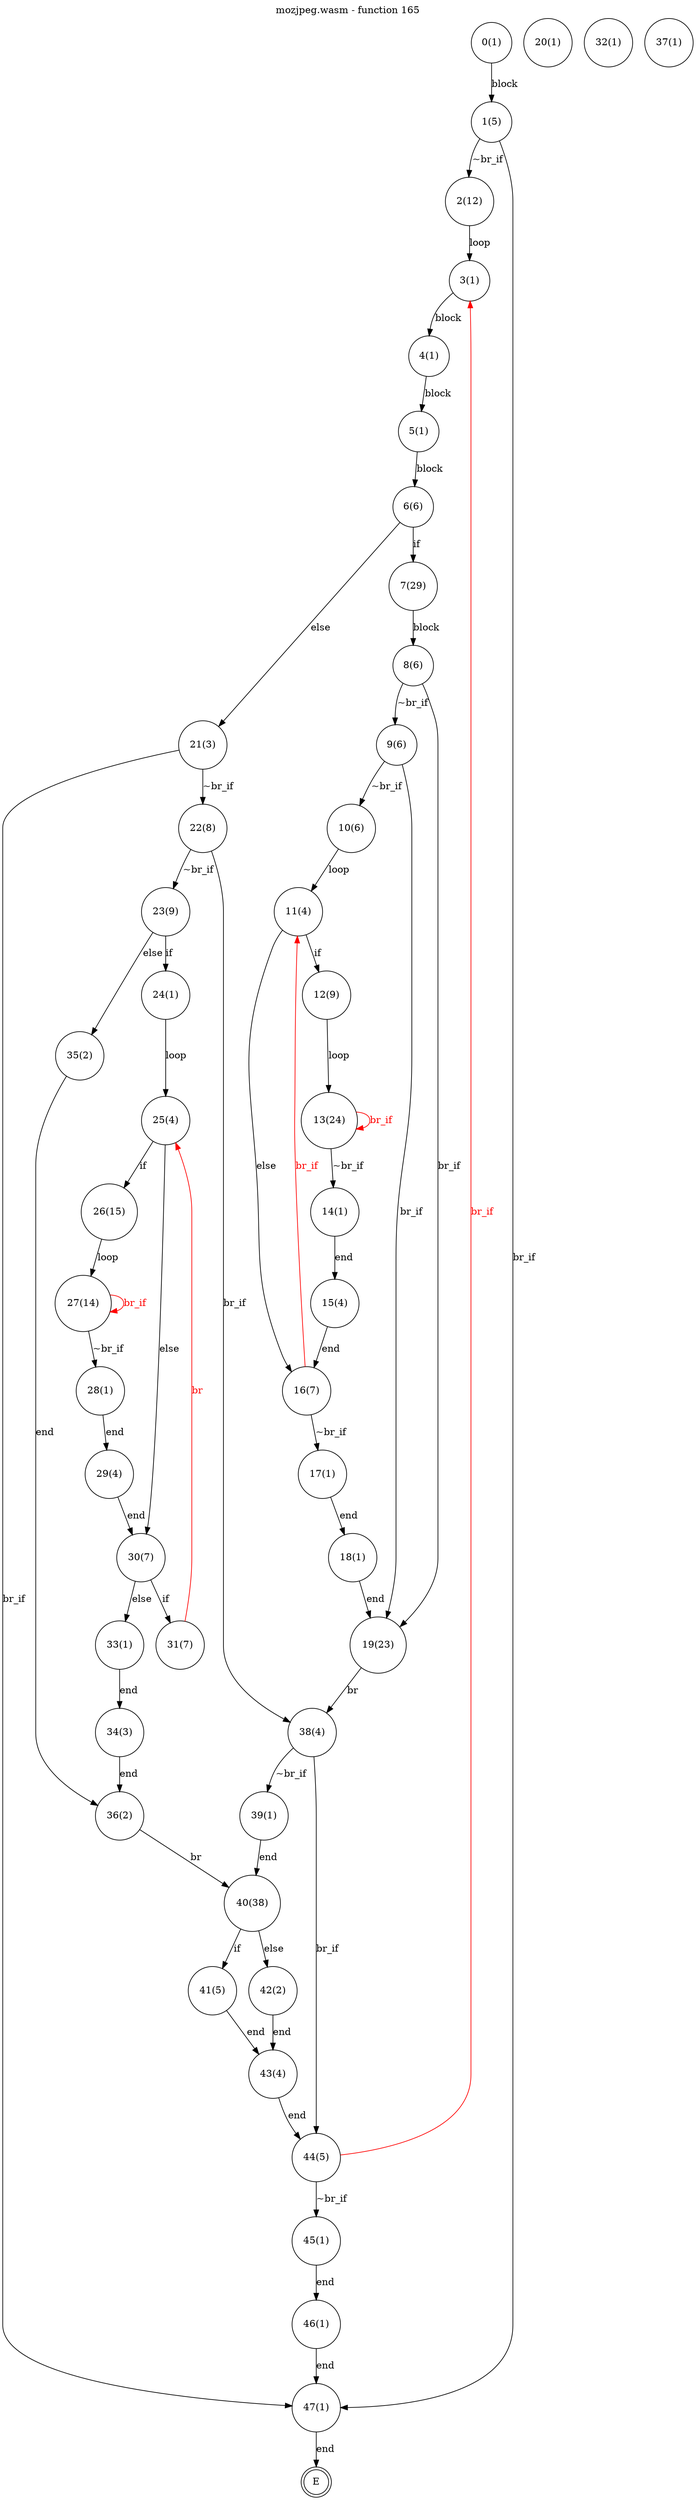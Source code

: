 digraph finite_state_machine {
    label = "mozjpeg.wasm - function 165"
    labelloc =  t
    labelfontsize = 16
    labelfontcolor = black
    labelfontname = "Helvetica"
    node [shape = doublecircle]; E ;
node [shape=circle, fontcolor=black, style="", label="0(1)"]0
node [shape=circle, fontcolor=black, style="", label="1(5)"]1
node [shape=circle, fontcolor=black, style="", label="2(12)"]2
node [shape=circle, fontcolor=black, style="", label="3(1)"]3
node [shape=circle, fontcolor=black, style="", label="4(1)"]4
node [shape=circle, fontcolor=black, style="", label="5(1)"]5
node [shape=circle, fontcolor=black, style="", label="6(6)"]6
node [shape=circle, fontcolor=black, style="", label="7(29)"]7
node [shape=circle, fontcolor=black, style="", label="8(6)"]8
node [shape=circle, fontcolor=black, style="", label="9(6)"]9
node [shape=circle, fontcolor=black, style="", label="10(6)"]10
node [shape=circle, fontcolor=black, style="", label="11(4)"]11
node [shape=circle, fontcolor=black, style="", label="12(9)"]12
node [shape=circle, fontcolor=black, style="", label="13(24)"]13
node [shape=circle, fontcolor=black, style="", label="14(1)"]14
node [shape=circle, fontcolor=black, style="", label="15(4)"]15
node [shape=circle, fontcolor=black, style="", label="16(7)"]16
node [shape=circle, fontcolor=black, style="", label="17(1)"]17
node [shape=circle, fontcolor=black, style="", label="18(1)"]18
node [shape=circle, fontcolor=black, style="", label="19(23)"]19
node [shape=circle, fontcolor=black, style="", label="20(1)"]20
node [shape=circle, fontcolor=black, style="", label="21(3)"]21
node [shape=circle, fontcolor=black, style="", label="22(8)"]22
node [shape=circle, fontcolor=black, style="", label="23(9)"]23
node [shape=circle, fontcolor=black, style="", label="24(1)"]24
node [shape=circle, fontcolor=black, style="", label="25(4)"]25
node [shape=circle, fontcolor=black, style="", label="26(15)"]26
node [shape=circle, fontcolor=black, style="", label="27(14)"]27
node [shape=circle, fontcolor=black, style="", label="28(1)"]28
node [shape=circle, fontcolor=black, style="", label="29(4)"]29
node [shape=circle, fontcolor=black, style="", label="30(7)"]30
node [shape=circle, fontcolor=black, style="", label="31(7)"]31
node [shape=circle, fontcolor=black, style="", label="32(1)"]32
node [shape=circle, fontcolor=black, style="", label="33(1)"]33
node [shape=circle, fontcolor=black, style="", label="34(3)"]34
node [shape=circle, fontcolor=black, style="", label="35(2)"]35
node [shape=circle, fontcolor=black, style="", label="36(2)"]36
node [shape=circle, fontcolor=black, style="", label="37(1)"]37
node [shape=circle, fontcolor=black, style="", label="38(4)"]38
node [shape=circle, fontcolor=black, style="", label="39(1)"]39
node [shape=circle, fontcolor=black, style="", label="40(38)"]40
node [shape=circle, fontcolor=black, style="", label="41(5)"]41
node [shape=circle, fontcolor=black, style="", label="42(2)"]42
node [shape=circle, fontcolor=black, style="", label="43(4)"]43
node [shape=circle, fontcolor=black, style="", label="44(5)"]44
node [shape=circle, fontcolor=black, style="", label="45(1)"]45
node [shape=circle, fontcolor=black, style="", label="46(1)"]46
node [shape=circle, fontcolor=black, style="", label="47(1)"]47
node [shape=circle, fontcolor=black, style="", label="E"]E
    0 -> 1[label="block"];
    1 -> 2[label="~br_if"];
    1 -> 47[label="br_if"];
    2 -> 3[label="loop"];
    3 -> 4[label="block"];
    4 -> 5[label="block"];
    5 -> 6[label="block"];
    6 -> 7[label="if"];
    6 -> 21[label="else"];
    7 -> 8[label="block"];
    8 -> 9[label="~br_if"];
    8 -> 19[label="br_if"];
    9 -> 10[label="~br_if"];
    9 -> 19[label="br_if"];
    10 -> 11[label="loop"];
    11 -> 12[label="if"];
    11 -> 16[label="else"];
    12 -> 13[label="loop"];
    13 -> 14[label="~br_if"];
    13 -> 13[color="red" fontcolor="red" label="br_if"];
    14 -> 15[label="end"];
    15 -> 16[label="end"];
    16 -> 17[label="~br_if"];
    16 -> 11[color="red" fontcolor="red" label="br_if"];
    17 -> 18[label="end"];
    18 -> 19[label="end"];
    19 -> 38[label="br"];
    21 -> 22[label="~br_if"];
    21 -> 47[label="br_if"];
    22 -> 23[label="~br_if"];
    22 -> 38[label="br_if"];
    23 -> 24[label="if"];
    23 -> 35[label="else"];
    24 -> 25[label="loop"];
    25 -> 26[label="if"];
    25 -> 30[label="else"];
    26 -> 27[label="loop"];
    27 -> 28[label="~br_if"];
    27 -> 27[color="red" fontcolor="red" label="br_if"];
    28 -> 29[label="end"];
    29 -> 30[label="end"];
    30 -> 31[label="if"];
    30 -> 33[label="else"];
    31 -> 25[color="red" fontcolor="red" label="br"];
    33 -> 34[label="end"];
    34 -> 36[label="end"];
    35 -> 36[label="end"];
    36 -> 40[label="br"];
    38 -> 39[label="~br_if"];
    38 -> 44[label="br_if"];
    39 -> 40[label="end"];
    40 -> 41[label="if"];
    40 -> 42[label="else"];
    41 -> 43[label="end"];
    42 -> 43[label="end"];
    43 -> 44[label="end"];
    44 -> 45[label="~br_if"];
    44 -> 3[color="red" fontcolor="red" label="br_if"];
    45 -> 46[label="end"];
    46 -> 47[label="end"];
    47 -> E[label="end"];
}
